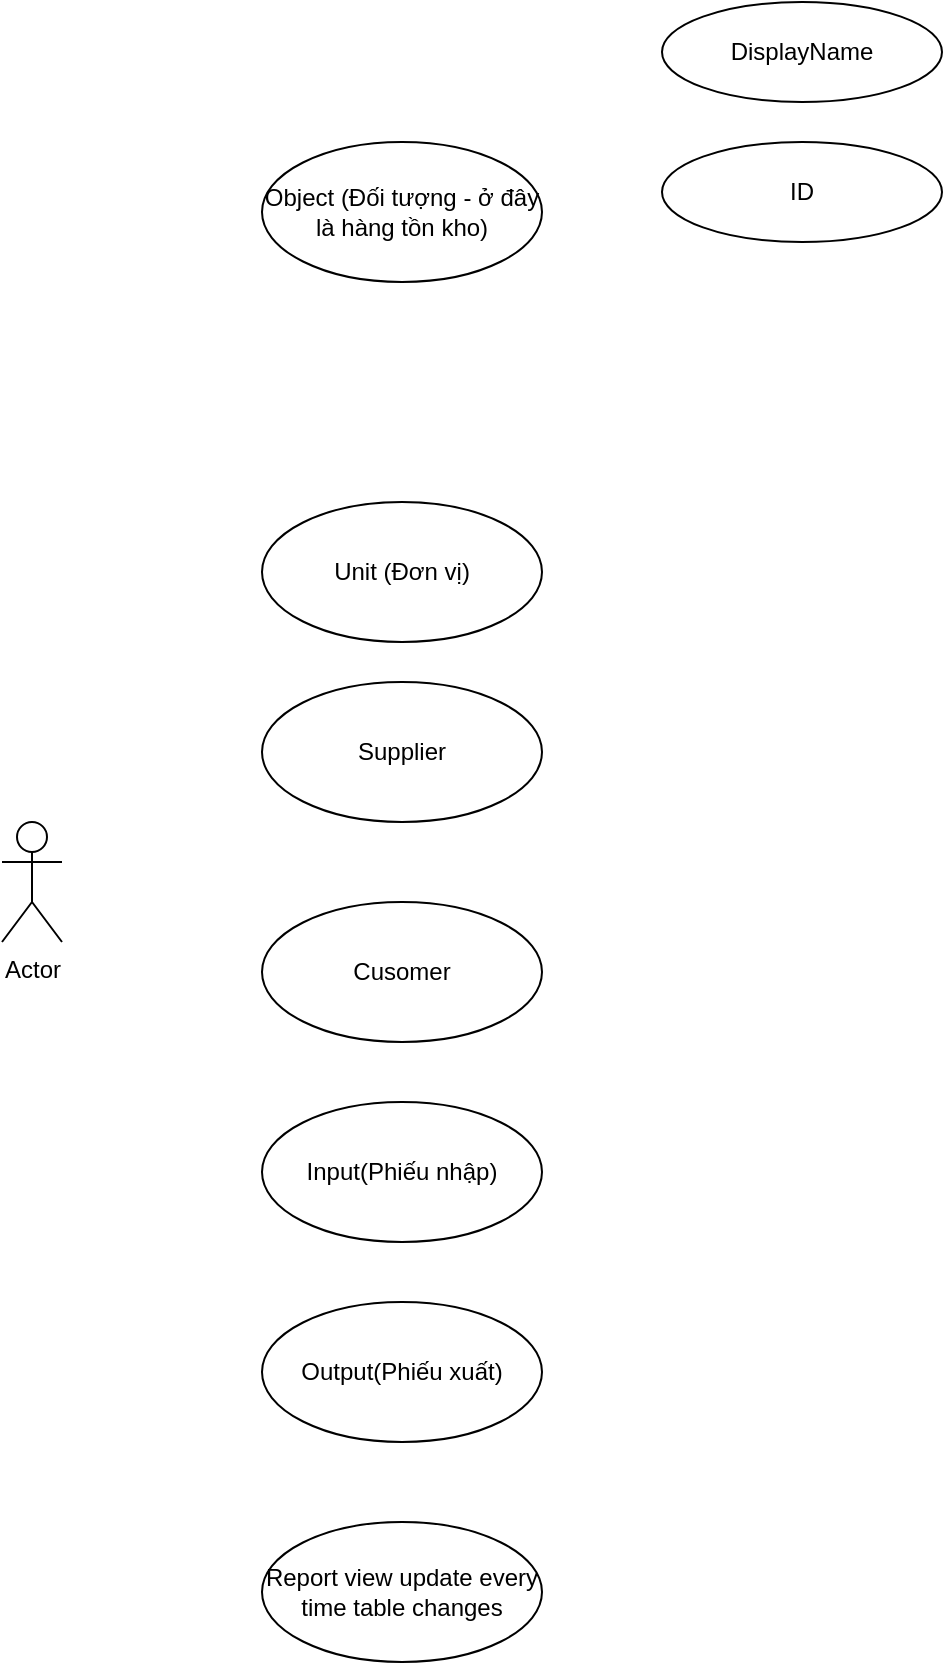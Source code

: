 <mxfile version="19.0.3" type="device"><diagram id="1-9wBoq4ia3zPgAK1Xjo" name="Page-1"><mxGraphModel dx="530" dy="448" grid="1" gridSize="10" guides="1" tooltips="1" connect="1" arrows="1" fold="1" page="1" pageScale="1" pageWidth="850" pageHeight="1100" math="0" shadow="0"><root><mxCell id="0"/><mxCell id="1" parent="0"/><mxCell id="SU_iy97DFaZM8FTyChjM-1" value="Actor" style="shape=umlActor;verticalLabelPosition=bottom;verticalAlign=top;html=1;" vertex="1" parent="1"><mxGeometry x="190" y="480" width="30" height="60" as="geometry"/></mxCell><mxCell id="SU_iy97DFaZM8FTyChjM-21" value="Object (Đối tượng - ở đây là hàng tồn kho)" style="ellipse;whiteSpace=wrap;html=1;" vertex="1" parent="1"><mxGeometry x="320" y="140" width="140" height="70" as="geometry"/></mxCell><mxCell id="SU_iy97DFaZM8FTyChjM-22" value="Unit (Đơn vị)" style="ellipse;whiteSpace=wrap;html=1;" vertex="1" parent="1"><mxGeometry x="320" y="320" width="140" height="70" as="geometry"/></mxCell><mxCell id="SU_iy97DFaZM8FTyChjM-23" value="Supplier" style="ellipse;whiteSpace=wrap;html=1;" vertex="1" parent="1"><mxGeometry x="320" y="410" width="140" height="70" as="geometry"/></mxCell><mxCell id="SU_iy97DFaZM8FTyChjM-29" value="Cusomer" style="ellipse;whiteSpace=wrap;html=1;" vertex="1" parent="1"><mxGeometry x="320" y="520" width="140" height="70" as="geometry"/></mxCell><mxCell id="SU_iy97DFaZM8FTyChjM-30" value="Input(Phiếu nhập)" style="ellipse;whiteSpace=wrap;html=1;" vertex="1" parent="1"><mxGeometry x="320" y="620" width="140" height="70" as="geometry"/></mxCell><mxCell id="SU_iy97DFaZM8FTyChjM-31" value="Output(Phiếu xuất)" style="ellipse;whiteSpace=wrap;html=1;" vertex="1" parent="1"><mxGeometry x="320" y="720" width="140" height="70" as="geometry"/></mxCell><mxCell id="SU_iy97DFaZM8FTyChjM-32" value="Report view update every time table changes" style="ellipse;whiteSpace=wrap;html=1;" vertex="1" parent="1"><mxGeometry x="320" y="830" width="140" height="70" as="geometry"/></mxCell><mxCell id="SU_iy97DFaZM8FTyChjM-33" value="DisplayName" style="ellipse;whiteSpace=wrap;html=1;" vertex="1" parent="1"><mxGeometry x="520" y="70" width="140" height="50" as="geometry"/></mxCell><mxCell id="SU_iy97DFaZM8FTyChjM-34" value="ID" style="ellipse;whiteSpace=wrap;html=1;" vertex="1" parent="1"><mxGeometry x="520" y="140" width="140" height="50" as="geometry"/></mxCell></root></mxGraphModel></diagram></mxfile>